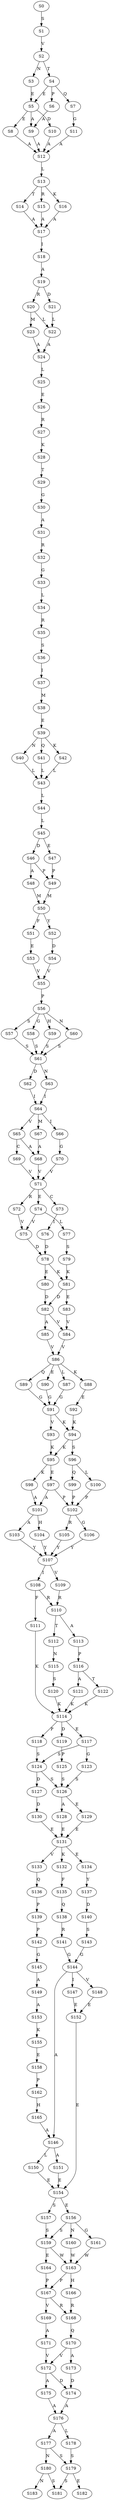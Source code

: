 strict digraph  {
	S0 -> S1 [ label = S ];
	S1 -> S2 [ label = V ];
	S2 -> S3 [ label = N ];
	S2 -> S4 [ label = T ];
	S3 -> S5 [ label = E ];
	S4 -> S6 [ label = P ];
	S4 -> S5 [ label = E ];
	S4 -> S7 [ label = Q ];
	S5 -> S8 [ label = E ];
	S5 -> S9 [ label = A ];
	S5 -> S10 [ label = D ];
	S6 -> S9 [ label = A ];
	S7 -> S11 [ label = G ];
	S8 -> S12 [ label = A ];
	S9 -> S12 [ label = A ];
	S10 -> S12 [ label = A ];
	S11 -> S12 [ label = A ];
	S12 -> S13 [ label = L ];
	S13 -> S14 [ label = T ];
	S13 -> S15 [ label = R ];
	S13 -> S16 [ label = K ];
	S14 -> S17 [ label = A ];
	S15 -> S17 [ label = A ];
	S16 -> S17 [ label = A ];
	S17 -> S18 [ label = I ];
	S18 -> S19 [ label = A ];
	S19 -> S20 [ label = R ];
	S19 -> S21 [ label = D ];
	S20 -> S22 [ label = L ];
	S20 -> S23 [ label = M ];
	S21 -> S22 [ label = L ];
	S22 -> S24 [ label = A ];
	S23 -> S24 [ label = A ];
	S24 -> S25 [ label = L ];
	S25 -> S26 [ label = E ];
	S26 -> S27 [ label = R ];
	S27 -> S28 [ label = K ];
	S28 -> S29 [ label = T ];
	S29 -> S30 [ label = G ];
	S30 -> S31 [ label = A ];
	S31 -> S32 [ label = R ];
	S32 -> S33 [ label = G ];
	S33 -> S34 [ label = L ];
	S34 -> S35 [ label = R ];
	S35 -> S36 [ label = S ];
	S36 -> S37 [ label = I ];
	S37 -> S38 [ label = M ];
	S38 -> S39 [ label = E ];
	S39 -> S40 [ label = N ];
	S39 -> S41 [ label = Q ];
	S39 -> S42 [ label = K ];
	S40 -> S43 [ label = L ];
	S41 -> S43 [ label = L ];
	S42 -> S43 [ label = L ];
	S43 -> S44 [ label = L ];
	S44 -> S45 [ label = L ];
	S45 -> S46 [ label = D ];
	S45 -> S47 [ label = E ];
	S46 -> S48 [ label = A ];
	S46 -> S49 [ label = P ];
	S47 -> S49 [ label = P ];
	S48 -> S50 [ label = M ];
	S49 -> S50 [ label = M ];
	S50 -> S51 [ label = F ];
	S50 -> S52 [ label = Y ];
	S51 -> S53 [ label = E ];
	S52 -> S54 [ label = D ];
	S53 -> S55 [ label = V ];
	S54 -> S55 [ label = V ];
	S55 -> S56 [ label = P ];
	S56 -> S57 [ label = S ];
	S56 -> S58 [ label = G ];
	S56 -> S59 [ label = H ];
	S56 -> S60 [ label = N ];
	S57 -> S61 [ label = S ];
	S58 -> S61 [ label = S ];
	S59 -> S61 [ label = S ];
	S60 -> S61 [ label = S ];
	S61 -> S62 [ label = D ];
	S61 -> S63 [ label = N ];
	S62 -> S64 [ label = I ];
	S63 -> S64 [ label = I ];
	S64 -> S65 [ label = V ];
	S64 -> S66 [ label = I ];
	S64 -> S67 [ label = M ];
	S65 -> S68 [ label = A ];
	S65 -> S69 [ label = C ];
	S66 -> S70 [ label = G ];
	S67 -> S68 [ label = A ];
	S68 -> S71 [ label = V ];
	S69 -> S71 [ label = V ];
	S70 -> S71 [ label = V ];
	S71 -> S72 [ label = R ];
	S71 -> S73 [ label = C ];
	S71 -> S74 [ label = E ];
	S72 -> S75 [ label = V ];
	S73 -> S76 [ label = I ];
	S74 -> S75 [ label = V ];
	S74 -> S77 [ label = L ];
	S75 -> S78 [ label = D ];
	S76 -> S78 [ label = D ];
	S77 -> S79 [ label = S ];
	S78 -> S80 [ label = E ];
	S78 -> S81 [ label = K ];
	S79 -> S81 [ label = K ];
	S80 -> S82 [ label = D ];
	S81 -> S82 [ label = D ];
	S81 -> S83 [ label = E ];
	S82 -> S84 [ label = V ];
	S82 -> S85 [ label = A ];
	S83 -> S84 [ label = V ];
	S84 -> S86 [ label = V ];
	S85 -> S86 [ label = V ];
	S86 -> S87 [ label = L ];
	S86 -> S88 [ label = K ];
	S86 -> S89 [ label = Q ];
	S86 -> S90 [ label = E ];
	S87 -> S91 [ label = G ];
	S88 -> S92 [ label = E ];
	S89 -> S91 [ label = G ];
	S90 -> S91 [ label = G ];
	S91 -> S93 [ label = V ];
	S91 -> S94 [ label = K ];
	S92 -> S94 [ label = K ];
	S93 -> S95 [ label = K ];
	S94 -> S95 [ label = K ];
	S94 -> S96 [ label = S ];
	S95 -> S97 [ label = E ];
	S95 -> S98 [ label = K ];
	S96 -> S99 [ label = Q ];
	S96 -> S100 [ label = L ];
	S97 -> S101 [ label = A ];
	S97 -> S102 [ label = P ];
	S98 -> S101 [ label = A ];
	S99 -> S102 [ label = P ];
	S100 -> S102 [ label = P ];
	S101 -> S103 [ label = A ];
	S101 -> S104 [ label = H ];
	S102 -> S105 [ label = R ];
	S102 -> S106 [ label = G ];
	S103 -> S107 [ label = Y ];
	S104 -> S107 [ label = Y ];
	S105 -> S107 [ label = Y ];
	S106 -> S107 [ label = Y ];
	S107 -> S108 [ label = I ];
	S107 -> S109 [ label = V ];
	S108 -> S110 [ label = R ];
	S108 -> S111 [ label = F ];
	S109 -> S110 [ label = R ];
	S110 -> S112 [ label = T ];
	S110 -> S113 [ label = A ];
	S111 -> S114 [ label = K ];
	S112 -> S115 [ label = N ];
	S113 -> S116 [ label = P ];
	S114 -> S117 [ label = E ];
	S114 -> S118 [ label = P ];
	S114 -> S119 [ label = D ];
	S115 -> S120 [ label = S ];
	S116 -> S121 [ label = A ];
	S116 -> S122 [ label = T ];
	S117 -> S123 [ label = G ];
	S117 -> S124 [ label = S ];
	S118 -> S124 [ label = S ];
	S119 -> S125 [ label = P ];
	S120 -> S114 [ label = K ];
	S121 -> S114 [ label = K ];
	S122 -> S114 [ label = K ];
	S123 -> S126 [ label = S ];
	S124 -> S127 [ label = D ];
	S124 -> S126 [ label = S ];
	S125 -> S126 [ label = S ];
	S126 -> S128 [ label = A ];
	S126 -> S129 [ label = E ];
	S127 -> S130 [ label = D ];
	S128 -> S131 [ label = E ];
	S129 -> S131 [ label = E ];
	S130 -> S131 [ label = E ];
	S131 -> S132 [ label = K ];
	S131 -> S133 [ label = V ];
	S131 -> S134 [ label = E ];
	S132 -> S135 [ label = F ];
	S133 -> S136 [ label = Q ];
	S134 -> S137 [ label = Y ];
	S135 -> S138 [ label = Q ];
	S136 -> S139 [ label = P ];
	S137 -> S140 [ label = D ];
	S138 -> S141 [ label = R ];
	S139 -> S142 [ label = P ];
	S140 -> S143 [ label = S ];
	S141 -> S144 [ label = G ];
	S142 -> S145 [ label = G ];
	S143 -> S144 [ label = G ];
	S144 -> S146 [ label = A ];
	S144 -> S147 [ label = I ];
	S144 -> S148 [ label = V ];
	S145 -> S149 [ label = A ];
	S146 -> S150 [ label = L ];
	S146 -> S151 [ label = A ];
	S147 -> S152 [ label = E ];
	S148 -> S152 [ label = E ];
	S149 -> S153 [ label = A ];
	S150 -> S154 [ label = E ];
	S151 -> S154 [ label = E ];
	S152 -> S154 [ label = E ];
	S153 -> S155 [ label = K ];
	S154 -> S156 [ label = E ];
	S154 -> S157 [ label = S ];
	S155 -> S158 [ label = E ];
	S156 -> S159 [ label = S ];
	S156 -> S160 [ label = N ];
	S156 -> S161 [ label = G ];
	S157 -> S159 [ label = S ];
	S158 -> S162 [ label = P ];
	S159 -> S163 [ label = W ];
	S159 -> S164 [ label = E ];
	S160 -> S163 [ label = W ];
	S161 -> S163 [ label = W ];
	S162 -> S165 [ label = H ];
	S163 -> S166 [ label = H ];
	S163 -> S167 [ label = P ];
	S164 -> S167 [ label = P ];
	S165 -> S146 [ label = A ];
	S166 -> S168 [ label = R ];
	S167 -> S169 [ label = V ];
	S167 -> S168 [ label = R ];
	S168 -> S170 [ label = Q ];
	S169 -> S171 [ label = A ];
	S170 -> S172 [ label = V ];
	S170 -> S173 [ label = A ];
	S171 -> S172 [ label = V ];
	S172 -> S174 [ label = D ];
	S172 -> S175 [ label = A ];
	S173 -> S174 [ label = D ];
	S174 -> S176 [ label = A ];
	S175 -> S176 [ label = A ];
	S176 -> S177 [ label = A ];
	S176 -> S178 [ label = L ];
	S177 -> S179 [ label = S ];
	S177 -> S180 [ label = N ];
	S178 -> S179 [ label = S ];
	S179 -> S181 [ label = S ];
	S179 -> S182 [ label = E ];
	S180 -> S183 [ label = N ];
	S180 -> S181 [ label = S ];
}
